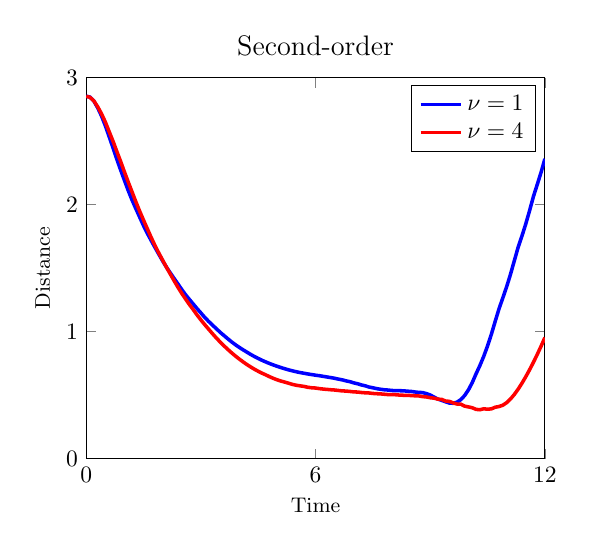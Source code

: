 \begin{tikzpicture}[scale=0.85]

\begin{axis}[
  xmin = 0,
  xmax = 12, 
  ymin = 0,
  ymax = 3,
  xtick = {0,6,12,18,24},
  xticklabels = {$0$,$6$,$12$,$18$,$24$},
  ytick = {0,1,2,3},
  yticklabels = {$0$,$1$,$2$,$3$},
  xlabel = {Time},
  ylabel = {Distance},
  label style = {font=\small},
  legend entries = {$\nu=1$,$\nu=4$},
  title = {\large{Second-order}}
  ]

\addplot [mark=none,blue,line width=1.5] table{
0.0e+00 2.853e+00
1.0e-01 2.846e+00
2.0e-01 2.815e+00
3.0e-01 2.762e+00
4.0e-01 2.698e+00
5.0e-01 2.621e+00
6.0e-01 2.535e+00
7.0e-01 2.448e+00
8.0e-01 2.358e+00
9.0e-01 2.273e+00
1.0e+00 2.191e+00
1.1e+00 2.11e+00
1.2e+00 2.035e+00
1.3e+00 1.967e+00
1.4e+00 1.9e+00
1.5e+00 1.834e+00
1.6e+00 1.773e+00
1.7e+00 1.717e+00
1.8e+00 1.662e+00
1.9e+00 1.609e+00
2.0e+00 1.556e+00
2.1e+00 1.507e+00
2.2e+00 1.462e+00
2.3e+00 1.418e+00
2.4e+00 1.375e+00
2.5e+00 1.331e+00
2.6e+00 1.29e+00
2.7e+00 1.253e+00
2.8e+00 1.217e+00
2.9e+00 1.181e+00
3.0e+00 1.147e+00
3.1e+00 1.112e+00
3.2e+00 1.081e+00
3.3e+00 1.052e+00
3.4e+00 1.024e+00
3.5e+00 9.956e-01
3.6e+00 9.699e-01
3.7e+00 9.445e-01
3.8e+00 9.199e-01
3.9e+00 8.973e-01
4.0e+00 8.765e-01
4.1e+00 8.573e-01
4.2e+00 8.389e-01
4.3e+00 8.207e-01
4.4e+00 8.039e-01
4.5e+00 7.884e-01
4.6e+00 7.74e-01
4.7e+00 7.607e-01
4.8e+00 7.483e-01
4.9e+00 7.368e-01
5.0e+00 7.261e-01
5.1e+00 7.162e-01
5.2e+00 7.069e-01
5.3e+00 6.984e-01
5.4e+00 6.906e-01
5.5e+00 6.835e-01
5.6e+00 6.772e-01
5.7e+00 6.717e-01
5.8e+00 6.664e-01
5.9e+00 6.615e-01
6.0e+00 6.567e-01
6.1e+00 6.525e-01
6.2e+00 6.476e-01
6.3e+00 6.425e-01
6.4e+00 6.377e-01
6.5e+00 6.323e-01
6.6e+00 6.256e-01
6.7e+00 6.199e-01
6.8e+00 6.117e-01
6.9e+00 6.056e-01
7.0e+00 5.961e-01
7.1e+00 5.893e-01
7.2e+00 5.799e-01
7.3e+00 5.731e-01
7.4e+00 5.633e-01
7.5e+00 5.575e-01
7.6e+00 5.508e-01
7.7e+00 5.46e-01
7.8e+00 5.418e-01
7.9e+00 5.396e-01
8.0e+00 5.364e-01
8.1e+00 5.35e-01
8.2e+00 5.344e-01
8.3e+00 5.338e-01
8.4e+00 5.308e-01
8.5e+00 5.288e-01
8.6e+00 5.245e-01
8.7e+00 5.213e-01
8.8e+00 5.199e-01
8.9e+00 5.118e-01
9.0e+00 5.007e-01
9.1e+00 4.844e-01
9.2e+00 4.686e-01
9.3e+00 4.585e-01
9.4e+00 4.476e-01
9.5e+00 4.372e-01
9.6e+00 4.356e-01
9.7e+00 4.443e-01
9.8e+00 4.642e-01
9.9e+00 4.964e-01
1.0e+01 5.413e-01
1.01e+01 5.988e-01
1.02e+01 6.682e-01
1.03e+01 7.331e-01
1.04e+01 8.054e-01
1.05e+01 8.876e-01
1.06e+01 9.795e-01
1.07e+01 1.081e+00
1.08e+01 1.18e+00
1.09e+01 1.266e+00
1.1e+01 1.354e+00
1.11e+01 1.451e+00
1.12e+01 1.558e+00
1.13e+01 1.664e+00
1.14e+01 1.753e+00
1.15e+01 1.848e+00
1.16e+01 1.953e+00
1.17e+01 2.064e+00
1.18e+01 2.158e+00
1.19e+01 2.254e+00
1.2e+01 2.36e+00
};

\addplot [mark=none,red,line width=1.5] table{
0.0e+00 2.853e+00
1.0e-01 2.844e+00
2.0e-01 2.816e+00
3.0e-01 2.77e+00
4.0e-01 2.715e+00
5.0e-01 2.65e+00
6.0e-01 2.575e+00
7.0e-01 2.5e+00
8.0e-01 2.419e+00
9.0e-01 2.34e+00
1.0e+00 2.257e+00
1.1e+00 2.177e+00
1.2e+00 2.099e+00
1.3e+00 2.021e+00
1.4e+00 1.947e+00
1.5e+00 1.877e+00
1.6e+00 1.809e+00
1.7e+00 1.741e+00
1.8e+00 1.677e+00
1.9e+00 1.618e+00
2.0e+00 1.562e+00
2.1e+00 1.506e+00
2.2e+00 1.453e+00
2.3e+00 1.4e+00
2.4e+00 1.349e+00
2.5e+00 1.301e+00
2.6e+00 1.256e+00
2.7e+00 1.213e+00
2.8e+00 1.173e+00
2.9e+00 1.131e+00
3.0e+00 1.092e+00
3.1e+00 1.055e+00
3.2e+00 1.02e+00
3.3e+00 9.848e-01
3.4e+00 9.512e-01
3.5e+00 9.194e-01
3.6e+00 8.893e-01
3.7e+00 8.609e-01
3.8e+00 8.34e-01
3.9e+00 8.086e-01
4.0e+00 7.848e-01
4.1e+00 7.624e-01
4.2e+00 7.415e-01
4.3e+00 7.22e-01
4.4e+00 7.04e-01
4.5e+00 6.875e-01
4.6e+00 6.725e-01
4.7e+00 6.588e-01
4.8e+00 6.444e-01
4.9e+00 6.313e-01
5.0e+00 6.198e-01
5.1e+00 6.1e-01
5.2e+00 6.02e-01
5.3e+00 5.929e-01
5.4e+00 5.84e-01
5.5e+00 5.772e-01
5.6e+00 5.727e-01
5.7e+00 5.682e-01
5.8e+00 5.615e-01
5.9e+00 5.575e-01
6.0e+00 5.556e-01
6.1e+00 5.509e-01
6.2e+00 5.474e-01
6.3e+00 5.448e-01
6.4e+00 5.421e-01
6.5e+00 5.399e-01
6.6e+00 5.364e-01
6.7e+00 5.33e-01
6.8e+00 5.317e-01
6.9e+00 5.287e-01
7.0e+00 5.252e-01
7.1e+00 5.24e-01
7.2e+00 5.204e-01
7.3e+00 5.18e-01
7.4e+00 5.166e-01
7.5e+00 5.13e-01
7.6e+00 5.109e-01
7.7e+00 5.094e-01
7.8e+00 5.066e-01
7.9e+00 5.04e-01
8.0e+00 5.04e-01
8.1e+00 5.027e-01
8.2e+00 5.0e-01
8.3e+00 4.986e-01
8.4e+00 4.986e-01
8.5e+00 4.961e-01
8.6e+00 4.945e-01
8.7e+00 4.933e-01
8.8e+00 4.881e-01
8.9e+00 4.853e-01
9.0e+00 4.792e-01
9.1e+00 4.758e-01
9.2e+00 4.68e-01
9.3e+00 4.66e-01
9.4e+00 4.535e-01
9.5e+00 4.506e-01
9.6e+00 4.386e-01
9.7e+00 4.295e-01
9.8e+00 4.287e-01
9.9e+00 4.13e-01
1.0e+01 4.071e-01
1.01e+01 4.003e-01
1.02e+01 3.874e-01
1.03e+01 3.848e-01
1.04e+01 3.923e-01
1.05e+01 3.888e-01
1.06e+01 3.917e-01
1.07e+01 4.044e-01
1.08e+01 4.101e-01
1.09e+01 4.206e-01
1.1e+01 4.407e-01
1.11e+01 4.693e-01
1.12e+01 5.05e-01
1.13e+01 5.468e-01
1.14e+01 5.937e-01
1.15e+01 6.449e-01
1.16e+01 7.0e-01
1.17e+01 7.585e-01
1.18e+01 8.203e-01
1.19e+01 8.85e-01
1.2e+01 9.526e-01
};

\end{axis}

%\draw[gray,thin] (0,0) grid +(3,4);

\end{tikzpicture}

